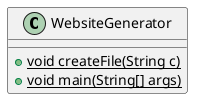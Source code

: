 @startuml
Class WebsiteGenerator{
+{static} void createFile(String c)
+{static} void main(String[] args)
}
@enduml